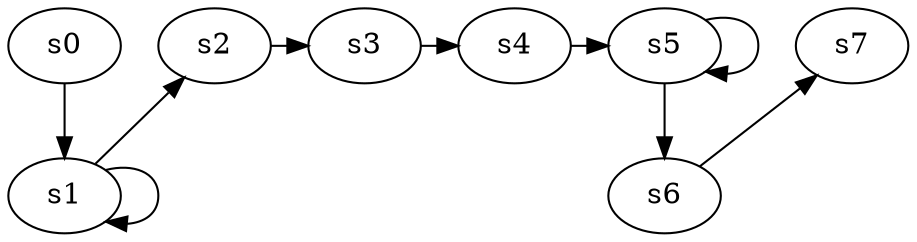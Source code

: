 digraph game_0110_chain_8 {
    s0 [name="s0", player=0, target=1];
    s1 [name="s1", player=1];
    s2 [name="s2", player=0];
    s3 [name="s3", player=1];
    s4 [name="s4", player=0, target=1];
    s5 [name="s5", player=1, target=1];
    s6 [name="s6", player=0];
    s7 [name="s7", player=1];

    s0 -> s1;
    s1 -> s2 [constraint="time == 12"];
    s2 -> s3 [constraint="time == 12"];
    s3 -> s4 [constraint="time % 2 == 1"];
    s4 -> s5 [constraint="time == 0"];
    s5 -> s6;
    s6 -> s7 [constraint="time == 4 || time == 12"];
    s1 -> s1 [constraint="time % 3 == 0"];
    s5 -> s5 [constraint="time % 4 == 0"];
}

